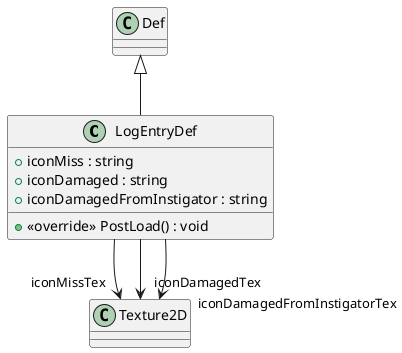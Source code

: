 @startuml
class LogEntryDef {
    + iconMiss : string
    + iconDamaged : string
    + iconDamagedFromInstigator : string
    + <<override>> PostLoad() : void
}
Def <|-- LogEntryDef
LogEntryDef --> "iconMissTex" Texture2D
LogEntryDef --> "iconDamagedTex" Texture2D
LogEntryDef --> "iconDamagedFromInstigatorTex" Texture2D
@enduml

